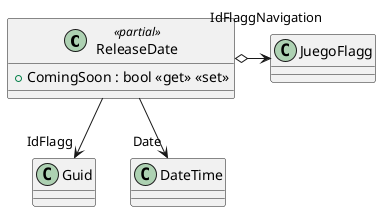 @startuml
class ReleaseDate <<partial>> {
    + ComingSoon : bool <<get>> <<set>>
}
ReleaseDate --> "IdFlagg" Guid
ReleaseDate --> "Date" DateTime
ReleaseDate o-> "IdFlaggNavigation" JuegoFlagg
@enduml
